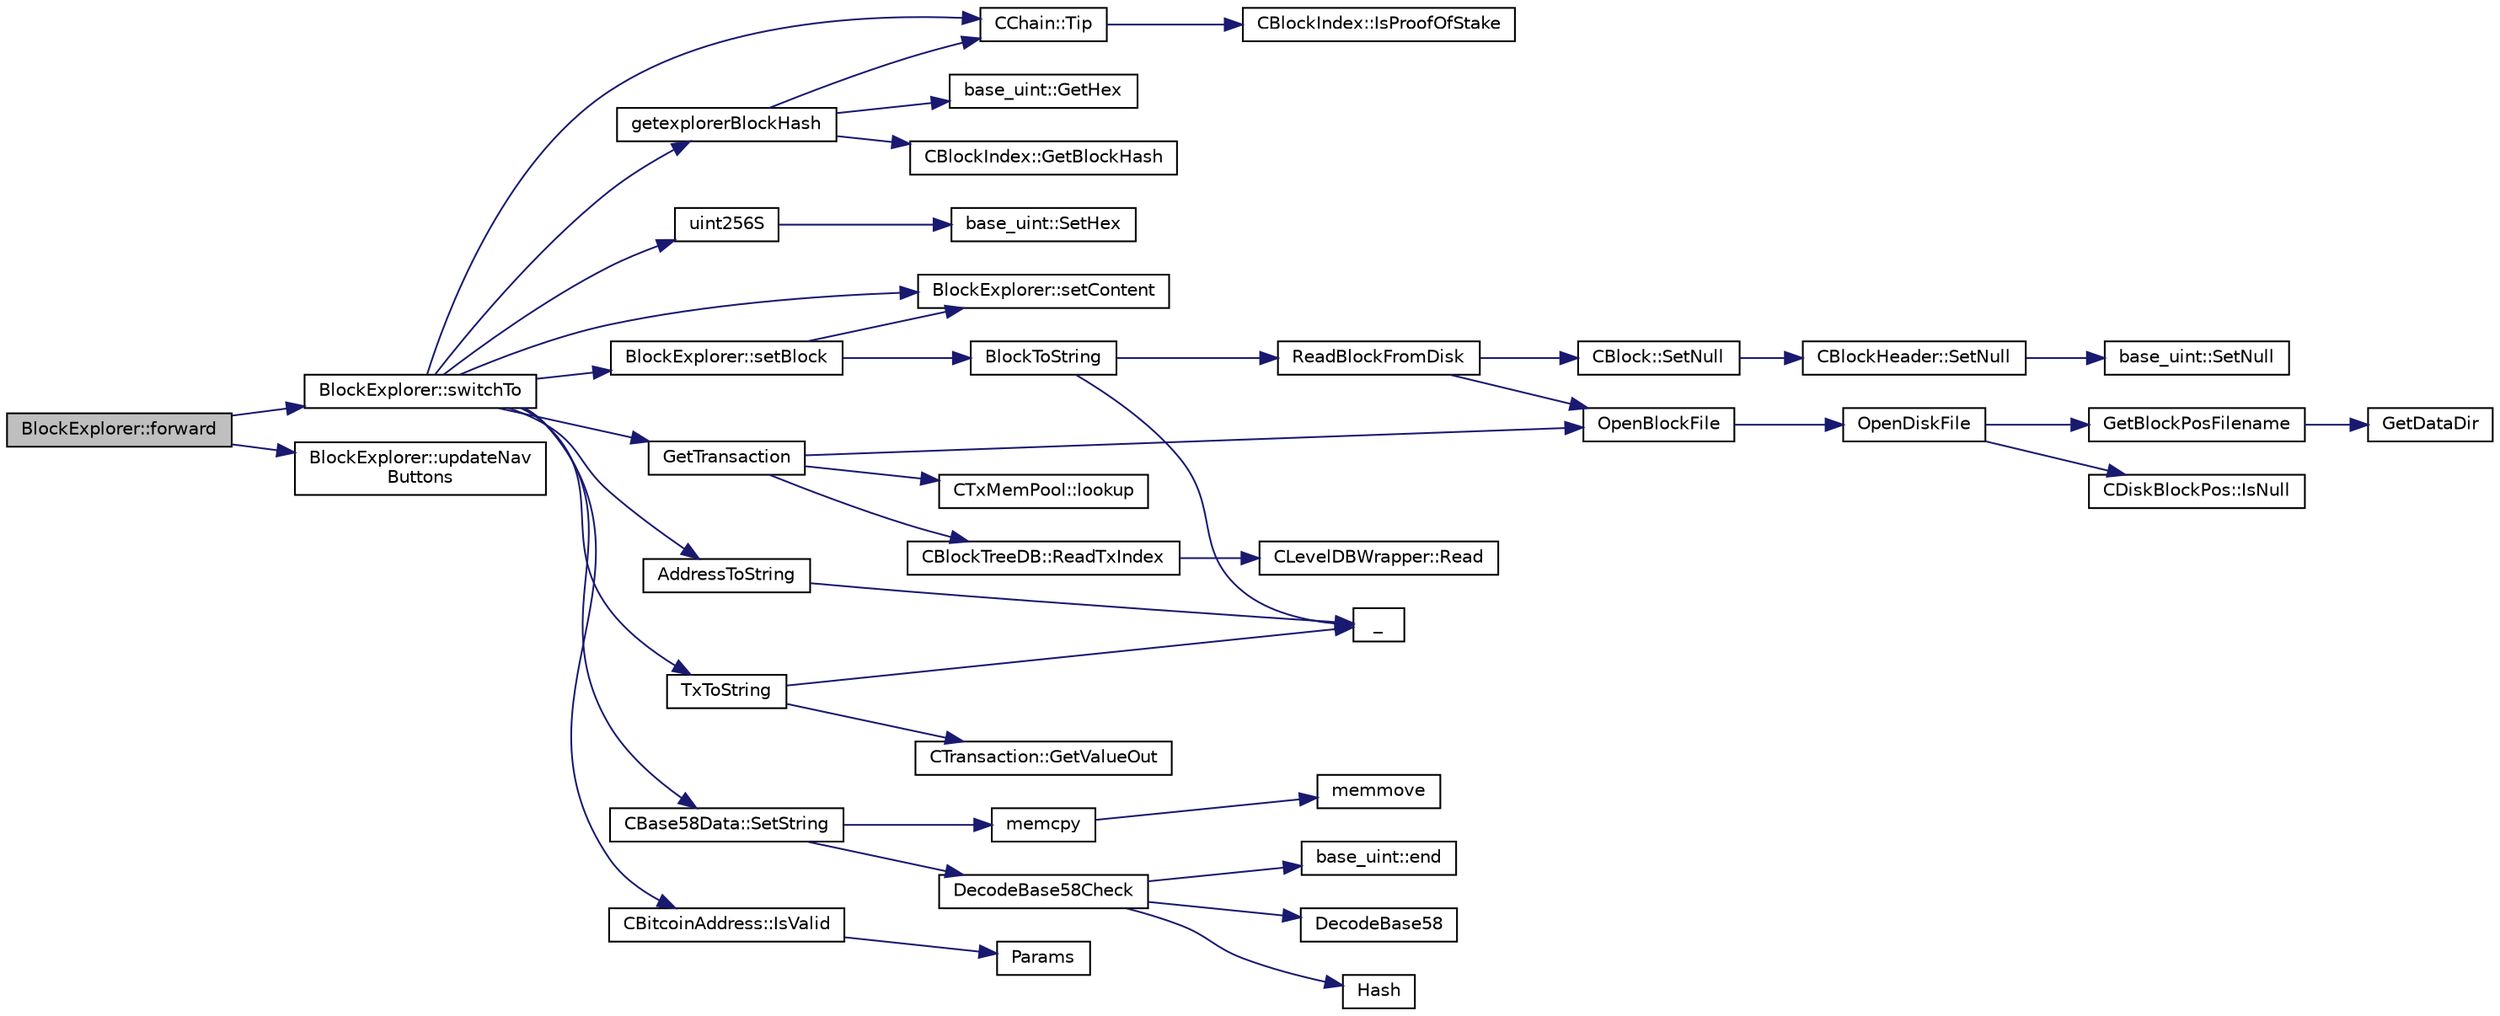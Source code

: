 digraph "BlockExplorer::forward"
{
  edge [fontname="Helvetica",fontsize="10",labelfontname="Helvetica",labelfontsize="10"];
  node [fontname="Helvetica",fontsize="10",shape=record];
  rankdir="LR";
  Node89 [label="BlockExplorer::forward",height=0.2,width=0.4,color="black", fillcolor="grey75", style="filled", fontcolor="black"];
  Node89 -> Node90 [color="midnightblue",fontsize="10",style="solid",fontname="Helvetica"];
  Node90 [label="BlockExplorer::switchTo",height=0.2,width=0.4,color="black", fillcolor="white", style="filled",URL="$class_block_explorer.html#a24d6353efb00436dd029e234e3a86121"];
  Node90 -> Node91 [color="midnightblue",fontsize="10",style="solid",fontname="Helvetica"];
  Node91 [label="CChain::Tip",height=0.2,width=0.4,color="black", fillcolor="white", style="filled",URL="$class_c_chain.html#a40ccefec14f8f3195c08c827af8cf412",tooltip="Returns the index entry for the tip of this chain, or NULL if none. "];
  Node91 -> Node92 [color="midnightblue",fontsize="10",style="solid",fontname="Helvetica"];
  Node92 [label="CBlockIndex::IsProofOfStake",height=0.2,width=0.4,color="black", fillcolor="white", style="filled",URL="$class_c_block_index.html#a2438a891e9d43821c0d99e1bdac56fde"];
  Node90 -> Node93 [color="midnightblue",fontsize="10",style="solid",fontname="Helvetica"];
  Node93 [label="getexplorerBlockHash",height=0.2,width=0.4,color="black", fillcolor="white", style="filled",URL="$blockexplorer_8cpp.html#a360b019939c97f1c57ebf99b16859455"];
  Node93 -> Node91 [color="midnightblue",fontsize="10",style="solid",fontname="Helvetica"];
  Node93 -> Node94 [color="midnightblue",fontsize="10",style="solid",fontname="Helvetica"];
  Node94 [label="CBlockIndex::GetBlockHash",height=0.2,width=0.4,color="black", fillcolor="white", style="filled",URL="$class_c_block_index.html#a98490a2788c65cdd6ae9002b004dd74c"];
  Node93 -> Node95 [color="midnightblue",fontsize="10",style="solid",fontname="Helvetica"];
  Node95 [label="base_uint::GetHex",height=0.2,width=0.4,color="black", fillcolor="white", style="filled",URL="$classbase__uint.html#ae5e7b7481de91ebead20eebd5d685441"];
  Node90 -> Node96 [color="midnightblue",fontsize="10",style="solid",fontname="Helvetica"];
  Node96 [label="uint256S",height=0.2,width=0.4,color="black", fillcolor="white", style="filled",URL="$uint256_8h.html#a52e679560cc1ebf68f878ed69e38f259"];
  Node96 -> Node97 [color="midnightblue",fontsize="10",style="solid",fontname="Helvetica"];
  Node97 [label="base_uint::SetHex",height=0.2,width=0.4,color="black", fillcolor="white", style="filled",URL="$classbase__uint.html#ade1a897fac931f28f54998c92c797228"];
  Node90 -> Node98 [color="midnightblue",fontsize="10",style="solid",fontname="Helvetica"];
  Node98 [label="BlockExplorer::setBlock",height=0.2,width=0.4,color="black", fillcolor="white", style="filled",URL="$class_block_explorer.html#ac6dea0edb51e7410dacc99feaf9af916"];
  Node98 -> Node99 [color="midnightblue",fontsize="10",style="solid",fontname="Helvetica"];
  Node99 [label="BlockExplorer::setContent",height=0.2,width=0.4,color="black", fillcolor="white", style="filled",URL="$class_block_explorer.html#ac46af3a727258870e7ce742210bfd13d"];
  Node98 -> Node100 [color="midnightblue",fontsize="10",style="solid",fontname="Helvetica"];
  Node100 [label="BlockToString",height=0.2,width=0.4,color="black", fillcolor="white", style="filled",URL="$blockexplorer_8cpp.html#a6caededa67ac9ad171dc1a6fac4a708f"];
  Node100 -> Node101 [color="midnightblue",fontsize="10",style="solid",fontname="Helvetica"];
  Node101 [label="ReadBlockFromDisk",height=0.2,width=0.4,color="black", fillcolor="white", style="filled",URL="$main_8cpp.html#a2dc350346749b7da7f4b40c114ee5147"];
  Node101 -> Node102 [color="midnightblue",fontsize="10",style="solid",fontname="Helvetica"];
  Node102 [label="CBlock::SetNull",height=0.2,width=0.4,color="black", fillcolor="white", style="filled",URL="$class_c_block.html#a0410d7ba8d60679c4cf364b82ffffea5"];
  Node102 -> Node103 [color="midnightblue",fontsize="10",style="solid",fontname="Helvetica"];
  Node103 [label="CBlockHeader::SetNull",height=0.2,width=0.4,color="black", fillcolor="white", style="filled",URL="$class_c_block_header.html#ae39c04a4357417d98954a51f53beb78a"];
  Node103 -> Node104 [color="midnightblue",fontsize="10",style="solid",fontname="Helvetica"];
  Node104 [label="base_uint::SetNull",height=0.2,width=0.4,color="black", fillcolor="white", style="filled",URL="$classbase__uint.html#ab7f832a0d48a7da00296497c820ae775"];
  Node101 -> Node105 [color="midnightblue",fontsize="10",style="solid",fontname="Helvetica"];
  Node105 [label="OpenBlockFile",height=0.2,width=0.4,color="black", fillcolor="white", style="filled",URL="$main_8cpp.html#a0d81388930a4ccb6a69b9abdd1ef5097",tooltip="Open a block file (blk?????.dat) "];
  Node105 -> Node106 [color="midnightblue",fontsize="10",style="solid",fontname="Helvetica"];
  Node106 [label="OpenDiskFile",height=0.2,width=0.4,color="black", fillcolor="white", style="filled",URL="$main_8cpp.html#ab15fc61f1d9596ad0aca703ff2c74635"];
  Node106 -> Node107 [color="midnightblue",fontsize="10",style="solid",fontname="Helvetica"];
  Node107 [label="CDiskBlockPos::IsNull",height=0.2,width=0.4,color="black", fillcolor="white", style="filled",URL="$struct_c_disk_block_pos.html#a7dd98fe3f5372d358df61db31899b0af"];
  Node106 -> Node108 [color="midnightblue",fontsize="10",style="solid",fontname="Helvetica"];
  Node108 [label="GetBlockPosFilename",height=0.2,width=0.4,color="black", fillcolor="white", style="filled",URL="$main_8cpp.html#a2f26f074aac584c3398de1dcdac59de9",tooltip="Translation to a filesystem path. "];
  Node108 -> Node109 [color="midnightblue",fontsize="10",style="solid",fontname="Helvetica"];
  Node109 [label="GetDataDir",height=0.2,width=0.4,color="black", fillcolor="white", style="filled",URL="$util_8cpp.html#ab83866a054745d4b30a3948a1b44beba"];
  Node100 -> Node110 [color="midnightblue",fontsize="10",style="solid",fontname="Helvetica"];
  Node110 [label="_",height=0.2,width=0.4,color="black", fillcolor="white", style="filled",URL="$ui__interface_8h.html#aad133bb6103b53cebf03fd01e2f11ba1",tooltip="Translation function: Call Translate signal on UI interface, which returns a boost::optional result..."];
  Node90 -> Node111 [color="midnightblue",fontsize="10",style="solid",fontname="Helvetica"];
  Node111 [label="GetTransaction",height=0.2,width=0.4,color="black", fillcolor="white", style="filled",URL="$main_8cpp.html#a044ae412844f02db690466dd24d9bb71",tooltip="Return transaction in tx, and if it was found inside a block, its hash is placed in hashBlock..."];
  Node111 -> Node112 [color="midnightblue",fontsize="10",style="solid",fontname="Helvetica"];
  Node112 [label="CTxMemPool::lookup",height=0.2,width=0.4,color="black", fillcolor="white", style="filled",URL="$class_c_tx_mem_pool.html#ad6d9966cdeb4b6586f7186e709b4e77e"];
  Node111 -> Node113 [color="midnightblue",fontsize="10",style="solid",fontname="Helvetica"];
  Node113 [label="CBlockTreeDB::ReadTxIndex",height=0.2,width=0.4,color="black", fillcolor="white", style="filled",URL="$class_c_block_tree_d_b.html#a74383427266d627e84c2d0c8e21e03c7"];
  Node113 -> Node114 [color="midnightblue",fontsize="10",style="solid",fontname="Helvetica"];
  Node114 [label="CLevelDBWrapper::Read",height=0.2,width=0.4,color="black", fillcolor="white", style="filled",URL="$class_c_level_d_b_wrapper.html#a0cb51d3b8f042641b2d0aa76c3185527"];
  Node111 -> Node105 [color="midnightblue",fontsize="10",style="solid",fontname="Helvetica"];
  Node90 -> Node99 [color="midnightblue",fontsize="10",style="solid",fontname="Helvetica"];
  Node90 -> Node115 [color="midnightblue",fontsize="10",style="solid",fontname="Helvetica"];
  Node115 [label="TxToString",height=0.2,width=0.4,color="black", fillcolor="white", style="filled",URL="$blockexplorer_8cpp.html#a45aace593eba434db4b340d6ed004eef"];
  Node115 -> Node116 [color="midnightblue",fontsize="10",style="solid",fontname="Helvetica"];
  Node116 [label="CTransaction::GetValueOut",height=0.2,width=0.4,color="black", fillcolor="white", style="filled",URL="$class_c_transaction.html#aa4ce691dbb2ce32838d94d15801f6644"];
  Node115 -> Node110 [color="midnightblue",fontsize="10",style="solid",fontname="Helvetica"];
  Node90 -> Node117 [color="midnightblue",fontsize="10",style="solid",fontname="Helvetica"];
  Node117 [label="CBase58Data::SetString",height=0.2,width=0.4,color="black", fillcolor="white", style="filled",URL="$class_c_base58_data.html#a250fa3bc97d03c7d87de5485c8b49b57"];
  Node117 -> Node118 [color="midnightblue",fontsize="10",style="solid",fontname="Helvetica"];
  Node118 [label="DecodeBase58Check",height=0.2,width=0.4,color="black", fillcolor="white", style="filled",URL="$base58_8cpp.html#ae2dc7ad63e243509e0871ec4a5890678",tooltip="Decode a base58-encoded string (psz) that includes a checksum into a byte vector (vchRet), return true if decoding is successful. "];
  Node118 -> Node119 [color="midnightblue",fontsize="10",style="solid",fontname="Helvetica"];
  Node119 [label="DecodeBase58",height=0.2,width=0.4,color="black", fillcolor="white", style="filled",URL="$base58_8cpp.html#a0f74d1d6e7e982cad4b0e538acea4538",tooltip="Decode a base58-encoded string (psz) into a byte vector (vchRet). "];
  Node118 -> Node120 [color="midnightblue",fontsize="10",style="solid",fontname="Helvetica"];
  Node120 [label="Hash",height=0.2,width=0.4,color="black", fillcolor="white", style="filled",URL="$hash_8h.html#a12c5e981d7f5f2850027fd5e932eff61",tooltip="Compute the 256-bit hash of a std::string. "];
  Node118 -> Node121 [color="midnightblue",fontsize="10",style="solid",fontname="Helvetica"];
  Node121 [label="base_uint::end",height=0.2,width=0.4,color="black", fillcolor="white", style="filled",URL="$classbase__uint.html#a76539ef6be800bc02e4038f457a4f74a"];
  Node117 -> Node122 [color="midnightblue",fontsize="10",style="solid",fontname="Helvetica"];
  Node122 [label="memcpy",height=0.2,width=0.4,color="black", fillcolor="white", style="filled",URL="$glibc__compat_8cpp.html#a0f46826ab0466591e136db24394923cf"];
  Node122 -> Node123 [color="midnightblue",fontsize="10",style="solid",fontname="Helvetica"];
  Node123 [label="memmove",height=0.2,width=0.4,color="black", fillcolor="white", style="filled",URL="$glibc__compat_8cpp.html#a9778d49e9029dd75bc53ecbbf9f5e9a1"];
  Node90 -> Node124 [color="midnightblue",fontsize="10",style="solid",fontname="Helvetica"];
  Node124 [label="CBitcoinAddress::IsValid",height=0.2,width=0.4,color="black", fillcolor="white", style="filled",URL="$class_c_bitcoin_address.html#ab39907ce6895062a8f8bf585270ef13b"];
  Node124 -> Node125 [color="midnightblue",fontsize="10",style="solid",fontname="Helvetica"];
  Node125 [label="Params",height=0.2,width=0.4,color="black", fillcolor="white", style="filled",URL="$chainparams_8cpp.html#ace5c5b706d71a324a417dd2db394fd4a",tooltip="Return the currently selected parameters. "];
  Node90 -> Node126 [color="midnightblue",fontsize="10",style="solid",fontname="Helvetica"];
  Node126 [label="AddressToString",height=0.2,width=0.4,color="black", fillcolor="white", style="filled",URL="$blockexplorer_8cpp.html#ae9baca529102e635b730eaee51b9a9b2"];
  Node126 -> Node110 [color="midnightblue",fontsize="10",style="solid",fontname="Helvetica"];
  Node89 -> Node127 [color="midnightblue",fontsize="10",style="solid",fontname="Helvetica"];
  Node127 [label="BlockExplorer::updateNav\lButtons",height=0.2,width=0.4,color="black", fillcolor="white", style="filled",URL="$class_block_explorer.html#ad23de9bcf0ef195c569825d62ee145f3"];
}

